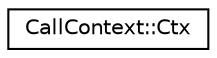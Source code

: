 digraph "类继承关系图"
{
 // INTERACTIVE_SVG=YES
 // LATEX_PDF_SIZE
  edge [fontname="Helvetica",fontsize="10",labelfontname="Helvetica",labelfontsize="10"];
  node [fontname="Helvetica",fontsize="10",shape=record];
  rankdir="LR";
  Node0 [label="CallContext::Ctx",height=0.2,width=0.4,color="black", fillcolor="white", style="filled",URL="$d0/d35/struct_call_context_1_1_ctx.html",tooltip=" "];
}

